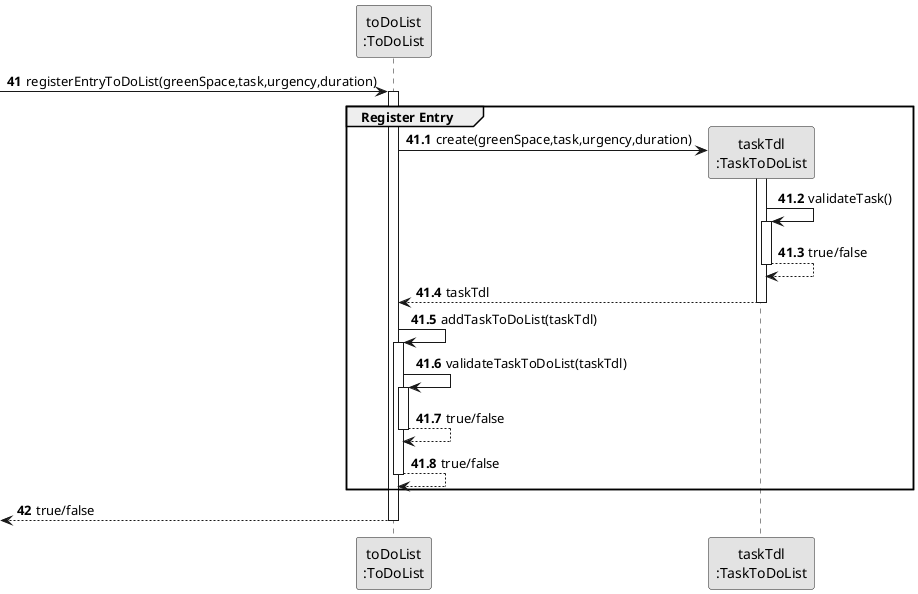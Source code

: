 @startuml
skinparam monochrome true
skinparam packageStyle rectangle
skinparam shadowing false

participant "toDoList\n:ToDoList" as TDL
participant "taskTdl\n:TaskToDoList" as TTDL

autonumber 41
-> TDL: registerEntryToDoList(greenSpace,task,urgency,duration)

autonumber 41.1
activate TDL
    group Register Entry

        TDL -> TTDL**: create(greenSpace,task,urgency,duration)

    activate TTDL

        TTDL -> TTDL: validateTask()
    activate TTDL

        TTDL --> TTDL: true/false
    deactivate TTDL

        TTDL --> TDL : taskTdl
    deactivate TTDL

        TDL -> TDL: addTaskToDoList(taskTdl)
    activate TDL

        TDL -> TDL: validateTaskToDoList(taskTdl)
    activate TDL

        TDL --> TDL : true/false
    deactivate TDL

        TDL --> TDL : true/false
    deactivate TDL
    end

    autonumber 42
    <-- TDL : true/false
deactivate TDL


@enduml